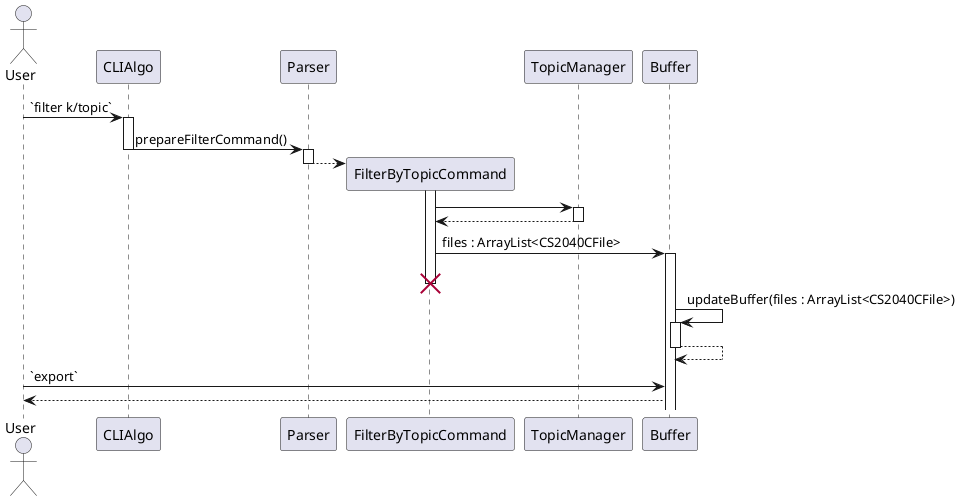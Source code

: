 @startuml

actor User as u
participant CLIAlgo as cli
participant Parser as p
participant FilterByTopicCommand as fc
participant TopicManager as tm
participant Buffer as b

u -> cli : `filter k/topic`
activate cli
cli -> p : prepareFilterCommand()
deactivate cli
activate p
p --> fc **
activate fc
deactivate p
fc -> tm
activate tm
tm --> fc
deactivate tm
fc -> b : files : ArrayList<CS2040CFile>
activate b
destroy fc
b -> b : updateBuffer(files : ArrayList<CS2040CFile>)
activate b
b --> b
deactivate b
u -> b : `export`
b --> u


@enduml